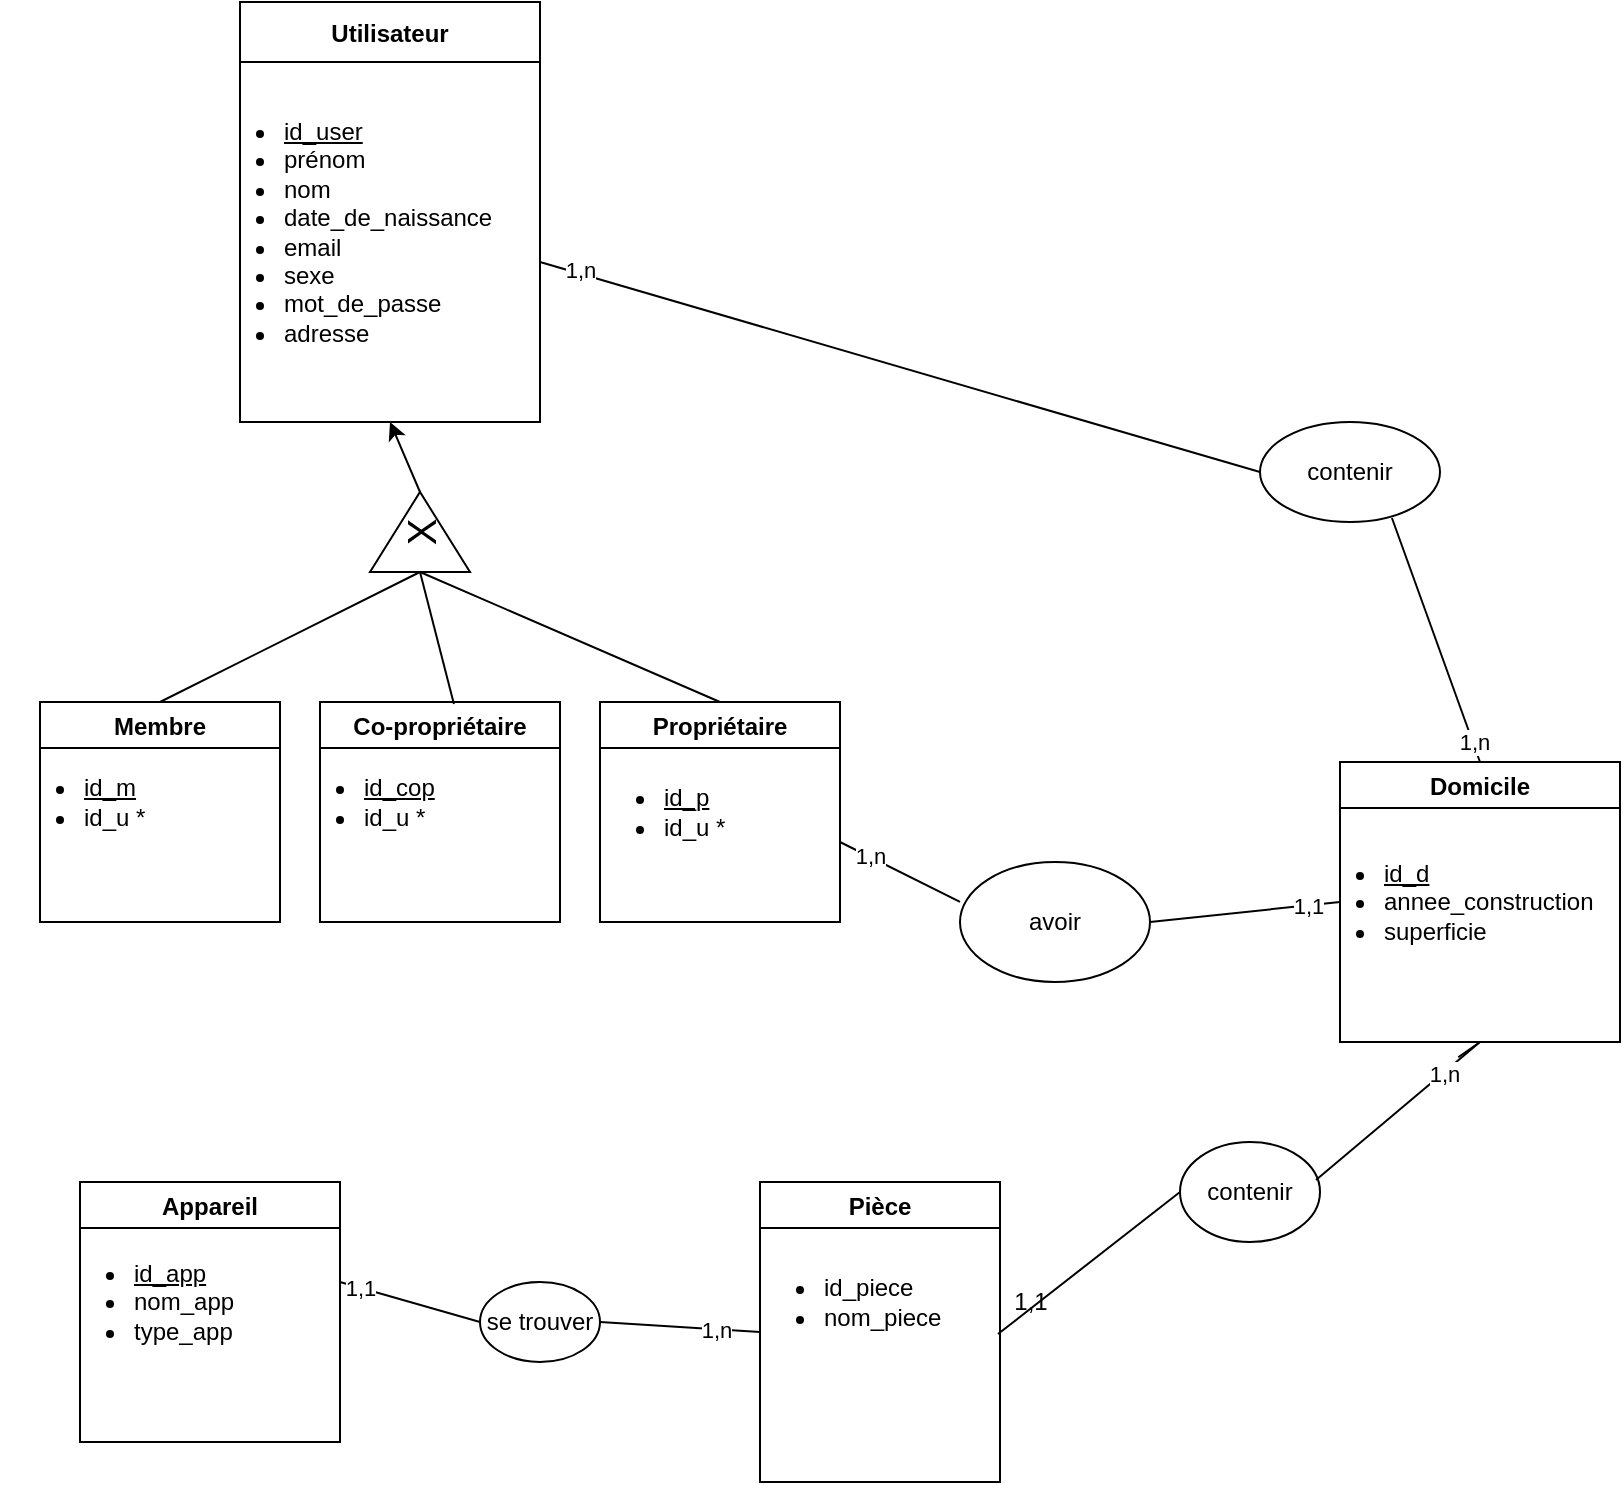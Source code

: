 <mxfile>
    <diagram id="aHZn5goXtWtn4jxX7lRZ" name="Page-1">
        <mxGraphModel dx="2220" dy="1578" grid="1" gridSize="10" guides="1" tooltips="1" connect="1" arrows="1" fold="1" page="1" pageScale="1" pageWidth="850" pageHeight="1100" math="0" shadow="0">
            <root>
                <mxCell id="0"/>
                <mxCell id="1" parent="0"/>
                <mxCell id="6" value="&lt;font style=&quot;font-size: 20px&quot;&gt;X&lt;/font&gt;" style="triangle;whiteSpace=wrap;html=1;rotation=-90;" parent="1" vertex="1">
                    <mxGeometry x="-670" y="140" width="40" height="50" as="geometry"/>
                </mxCell>
                <mxCell id="13" value="" style="endArrow=classic;html=1;fontSize=20;exitX=1;exitY=0.5;exitDx=0;exitDy=0;entryX=0.5;entryY=1;entryDx=0;entryDy=0;" parent="1" source="6" target="38" edge="1">
                    <mxGeometry width="50" height="50" relative="1" as="geometry">
                        <mxPoint x="-440" y="250" as="sourcePoint"/>
                        <mxPoint x="-600" y="90" as="targetPoint"/>
                    </mxGeometry>
                </mxCell>
                <mxCell id="17" value="se trouver" style="ellipse;whiteSpace=wrap;html=1;" parent="1" vertex="1">
                    <mxGeometry x="-620" y="540" width="60" height="40" as="geometry"/>
                </mxCell>
                <mxCell id="18" value="1,1" style="endArrow=none;html=1;entryX=0;entryY=0.5;entryDx=0;entryDy=0;" parent="1" target="17" edge="1">
                    <mxGeometry x="-0.714" width="50" height="50" relative="1" as="geometry">
                        <mxPoint x="-690" y="540" as="sourcePoint"/>
                        <mxPoint x="-410" y="350" as="targetPoint"/>
                        <mxPoint as="offset"/>
                    </mxGeometry>
                </mxCell>
                <mxCell id="19" value="" style="endArrow=none;html=1;exitX=1;exitY=0.5;exitDx=0;exitDy=0;entryX=0;entryY=0.5;entryDx=0;entryDy=0;" parent="1" source="17" target="45" edge="1">
                    <mxGeometry width="50" height="50" relative="1" as="geometry">
                        <mxPoint x="-460" y="400" as="sourcePoint"/>
                        <mxPoint x="-485" y="530" as="targetPoint"/>
                    </mxGeometry>
                </mxCell>
                <mxCell id="31" value="1,n" style="edgeLabel;html=1;align=center;verticalAlign=middle;resizable=0;points=[];" parent="19" vertex="1" connectable="0">
                    <mxGeometry x="0.446" relative="1" as="geometry">
                        <mxPoint as="offset"/>
                    </mxGeometry>
                </mxCell>
                <mxCell id="20" value="contenir" style="ellipse;whiteSpace=wrap;html=1;" parent="1" vertex="1">
                    <mxGeometry x="-270" y="470" width="70" height="50" as="geometry"/>
                </mxCell>
                <mxCell id="21" value="" style="endArrow=none;html=1;entryX=0;entryY=0.5;entryDx=0;entryDy=0;exitX=-0.033;exitY=1.3;exitDx=0;exitDy=0;exitPerimeter=0;" parent="1" source="34" target="20" edge="1">
                    <mxGeometry width="50" height="50" relative="1" as="geometry">
                        <mxPoint x="-350" y="550" as="sourcePoint"/>
                        <mxPoint x="-410" y="350" as="targetPoint"/>
                    </mxGeometry>
                </mxCell>
                <mxCell id="22" value="" style="endArrow=none;html=1;entryX=0.5;entryY=1;entryDx=0;entryDy=0;exitX=0.971;exitY=0.38;exitDx=0;exitDy=0;exitPerimeter=0;startArrow=none;" parent="1" target="43" edge="1">
                    <mxGeometry width="50" height="50" relative="1" as="geometry">
                        <mxPoint x="-130.87" y="427.6" as="sourcePoint"/>
                        <mxPoint x="-145.96" y="423" as="targetPoint"/>
                    </mxGeometry>
                </mxCell>
                <mxCell id="23" value="avoir" style="ellipse;whiteSpace=wrap;html=1;" parent="1" vertex="1">
                    <mxGeometry x="-380" y="330" width="95" height="60" as="geometry"/>
                </mxCell>
                <mxCell id="24" value="contenir" style="ellipse;whiteSpace=wrap;html=1;" parent="1" vertex="1">
                    <mxGeometry x="-230" y="110" width="90" height="50" as="geometry"/>
                </mxCell>
                <mxCell id="25" value="" style="endArrow=none;html=1;exitX=0;exitY=0.333;exitDx=0;exitDy=0;exitPerimeter=0;" parent="1" source="23" edge="1">
                    <mxGeometry width="50" height="50" relative="1" as="geometry">
                        <mxPoint x="-460" y="300" as="sourcePoint"/>
                        <mxPoint x="-440" y="320" as="targetPoint"/>
                    </mxGeometry>
                </mxCell>
                <mxCell id="32" value="1,n" style="edgeLabel;html=1;align=center;verticalAlign=middle;resizable=0;points=[];" parent="25" vertex="1" connectable="0">
                    <mxGeometry x="0.527" relative="1" as="geometry">
                        <mxPoint as="offset"/>
                    </mxGeometry>
                </mxCell>
                <mxCell id="26" value="" style="endArrow=none;html=1;entryX=0;entryY=0.5;entryDx=0;entryDy=0;exitX=1;exitY=0.5;exitDx=0;exitDy=0;" parent="1" source="23" target="43" edge="1">
                    <mxGeometry width="50" height="50" relative="1" as="geometry">
                        <mxPoint x="-460" y="300" as="sourcePoint"/>
                        <mxPoint x="-190.96" y="384" as="targetPoint"/>
                    </mxGeometry>
                </mxCell>
                <mxCell id="33" value="1,1" style="edgeLabel;html=1;align=center;verticalAlign=middle;resizable=0;points=[];" parent="26" vertex="1" connectable="0">
                    <mxGeometry x="0.659" relative="1" as="geometry">
                        <mxPoint as="offset"/>
                    </mxGeometry>
                </mxCell>
                <mxCell id="27" value="" style="endArrow=none;html=1;entryX=0;entryY=0.5;entryDx=0;entryDy=0;" parent="1" target="24" edge="1">
                    <mxGeometry width="50" height="50" relative="1" as="geometry">
                        <mxPoint x="-590" y="30" as="sourcePoint"/>
                        <mxPoint x="-410" y="250" as="targetPoint"/>
                    </mxGeometry>
                </mxCell>
                <mxCell id="36" value="1,n" style="edgeLabel;html=1;align=center;verticalAlign=middle;resizable=0;points=[];" parent="27" vertex="1" connectable="0">
                    <mxGeometry x="-0.897" y="2" relative="1" as="geometry">
                        <mxPoint as="offset"/>
                    </mxGeometry>
                </mxCell>
                <mxCell id="28" value="" style="endArrow=none;html=1;entryX=0.733;entryY=0.96;entryDx=0;entryDy=0;entryPerimeter=0;exitX=0.5;exitY=0;exitDx=0;exitDy=0;" parent="1" source="43" target="24" edge="1">
                    <mxGeometry width="50" height="50" relative="1" as="geometry">
                        <mxPoint x="-145.96" y="358.02" as="sourcePoint"/>
                        <mxPoint x="-410" y="250" as="targetPoint"/>
                    </mxGeometry>
                </mxCell>
                <mxCell id="37" value="1,n" style="edgeLabel;html=1;align=center;verticalAlign=middle;resizable=0;points=[];" parent="28" vertex="1" connectable="0">
                    <mxGeometry x="-0.84" relative="1" as="geometry">
                        <mxPoint as="offset"/>
                    </mxGeometry>
                </mxCell>
                <mxCell id="34" value="1,1" style="text;html=1;align=center;verticalAlign=middle;resizable=0;points=[];autosize=1;strokeColor=none;fillColor=none;" parent="1" vertex="1">
                    <mxGeometry x="-360" y="540" width="30" height="20" as="geometry"/>
                </mxCell>
                <mxCell id="38" value="Utilisateur" style="swimlane;startSize=30;" parent="1" vertex="1">
                    <mxGeometry x="-740" y="-100" width="150" height="210" as="geometry"/>
                </mxCell>
                <mxCell id="56" value="&lt;ul&gt;&lt;li&gt;&lt;u&gt;id_user&lt;/u&gt;&lt;/li&gt;&lt;li&gt;prénom&lt;/li&gt;&lt;li&gt;nom&lt;/li&gt;&lt;li&gt;date_de_naissance&lt;/li&gt;&lt;li&gt;email&lt;/li&gt;&lt;li&gt;sexe&lt;/li&gt;&lt;li&gt;mot_de_passe&lt;/li&gt;&lt;li&gt;adresse&lt;/li&gt;&lt;/ul&gt;" style="text;html=1;align=left;verticalAlign=middle;resizable=0;points=[];autosize=1;strokeColor=none;fillColor=none;" parent="38" vertex="1">
                    <mxGeometry x="-20" y="20" width="160" height="190" as="geometry"/>
                </mxCell>
                <mxCell id="39" value="Membre" style="swimlane;" parent="1" vertex="1">
                    <mxGeometry x="-840" y="250" width="120" height="110" as="geometry"/>
                </mxCell>
                <mxCell id="57" value="&lt;ul&gt;&lt;li&gt;&lt;u&gt;id_m&lt;/u&gt;&lt;/li&gt;&lt;li&gt;id_u *&lt;/li&gt;&lt;/ul&gt;" style="text;html=1;align=left;verticalAlign=middle;resizable=0;points=[];autosize=1;strokeColor=none;fillColor=none;" parent="39" vertex="1">
                    <mxGeometry x="-20" y="15" width="90" height="70" as="geometry"/>
                </mxCell>
                <mxCell id="40" value="Co-propriétaire" style="swimlane;" parent="1" vertex="1">
                    <mxGeometry x="-700" y="250" width="120" height="110" as="geometry"/>
                </mxCell>
                <mxCell id="58" value="&lt;ul&gt;&lt;li&gt;&lt;u&gt;id_cop&lt;/u&gt;&lt;/li&gt;&lt;li&gt;id_u *&lt;/li&gt;&lt;/ul&gt;" style="text;html=1;align=left;verticalAlign=middle;resizable=0;points=[];autosize=1;strokeColor=none;fillColor=none;" parent="40" vertex="1">
                    <mxGeometry x="-20" y="15" width="90" height="70" as="geometry"/>
                </mxCell>
                <mxCell id="41" value="Propriétaire" style="swimlane;" parent="1" vertex="1">
                    <mxGeometry x="-560" y="250" width="120" height="110" as="geometry"/>
                </mxCell>
                <mxCell id="59" value="&lt;ul&gt;&lt;li&gt;&lt;u&gt;id_p&lt;/u&gt;&lt;/li&gt;&lt;li&gt;id_u *&lt;/li&gt;&lt;/ul&gt;" style="text;html=1;align=left;verticalAlign=middle;resizable=0;points=[];autosize=1;strokeColor=none;fillColor=none;" parent="41" vertex="1">
                    <mxGeometry x="-10" y="20" width="90" height="70" as="geometry"/>
                </mxCell>
                <mxCell id="43" value="Domicile" style="swimlane;" parent="1" vertex="1">
                    <mxGeometry x="-190" y="280" width="140" height="140" as="geometry"/>
                </mxCell>
                <mxCell id="60" value="&lt;ul&gt;&lt;li&gt;&lt;u&gt;id_d&lt;/u&gt;&lt;/li&gt;&lt;li&gt;annee_construction&lt;/li&gt;&lt;li&gt;superficie&lt;/li&gt;&lt;/ul&gt;" style="text;html=1;align=left;verticalAlign=middle;resizable=0;points=[];autosize=1;strokeColor=none;fillColor=none;" parent="43" vertex="1">
                    <mxGeometry x="-20" y="25" width="160" height="90" as="geometry"/>
                </mxCell>
                <mxCell id="45" value="Pièce" style="swimlane;" parent="1" vertex="1">
                    <mxGeometry x="-480" y="490" width="120" height="150" as="geometry">
                        <mxRectangle x="-480" y="490" width="60" height="23" as="alternateBounds"/>
                    </mxGeometry>
                </mxCell>
                <mxCell id="61" value="&lt;ul&gt;&lt;li&gt;id_piece&lt;/li&gt;&lt;li&gt;nom_piece&lt;/li&gt;&lt;/ul&gt;" style="text;html=1;align=left;verticalAlign=middle;resizable=0;points=[];autosize=1;strokeColor=none;fillColor=none;" parent="45" vertex="1">
                    <mxGeometry x="-10" y="25" width="110" height="70" as="geometry"/>
                </mxCell>
                <mxCell id="46" value="Appareil" style="swimlane;" parent="1" vertex="1">
                    <mxGeometry x="-820" y="490" width="130" height="130" as="geometry"/>
                </mxCell>
                <mxCell id="48" value="" style="endArrow=none;html=1;entryX=0;entryY=0.5;entryDx=0;entryDy=0;exitX=0.5;exitY=0;exitDx=0;exitDy=0;" parent="1" source="41" target="6" edge="1">
                    <mxGeometry width="50" height="50" relative="1" as="geometry">
                        <mxPoint x="-450" y="360" as="sourcePoint"/>
                        <mxPoint x="-400" y="310" as="targetPoint"/>
                    </mxGeometry>
                </mxCell>
                <mxCell id="49" value="" style="endArrow=none;html=1;entryX=0;entryY=0.5;entryDx=0;entryDy=0;exitX=0.558;exitY=0.009;exitDx=0;exitDy=0;exitPerimeter=0;" parent="1" source="40" target="6" edge="1">
                    <mxGeometry width="50" height="50" relative="1" as="geometry">
                        <mxPoint x="-450" y="360" as="sourcePoint"/>
                        <mxPoint x="-400" y="310" as="targetPoint"/>
                    </mxGeometry>
                </mxCell>
                <mxCell id="50" value="" style="endArrow=none;html=1;entryX=0;entryY=0.5;entryDx=0;entryDy=0;exitX=0.5;exitY=0;exitDx=0;exitDy=0;" parent="1" source="39" target="6" edge="1">
                    <mxGeometry width="50" height="50" relative="1" as="geometry">
                        <mxPoint x="-450" y="360" as="sourcePoint"/>
                        <mxPoint x="-400" y="310" as="targetPoint"/>
                    </mxGeometry>
                </mxCell>
                <mxCell id="51" value="" style="endArrow=none;html=1;entryX=0.5;entryY=1;entryDx=0;entryDy=0;exitX=0.971;exitY=0.38;exitDx=0;exitDy=0;exitPerimeter=0;" parent="1" source="20" target="43" edge="1">
                    <mxGeometry width="50" height="50" relative="1" as="geometry">
                        <mxPoint x="-202.03" y="489" as="sourcePoint"/>
                        <mxPoint x="-145" y="440" as="targetPoint"/>
                    </mxGeometry>
                </mxCell>
                <mxCell id="52" value="1,n" style="edgeLabel;html=1;align=center;verticalAlign=middle;resizable=0;points=[];" parent="51" vertex="1" connectable="0">
                    <mxGeometry x="0.559" relative="1" as="geometry">
                        <mxPoint as="offset"/>
                    </mxGeometry>
                </mxCell>
                <mxCell id="62" value="&lt;ul&gt;&lt;li&gt;&lt;u&gt;id_app&lt;/u&gt;&lt;/li&gt;&lt;li&gt;nom_app&lt;/li&gt;&lt;li&gt;type_app&lt;/li&gt;&lt;/ul&gt;" style="text;html=1;align=left;verticalAlign=middle;resizable=0;points=[];autosize=1;strokeColor=none;fillColor=none;" parent="1" vertex="1">
                    <mxGeometry x="-835" y="505" width="110" height="90" as="geometry"/>
                </mxCell>
            </root>
        </mxGraphModel>
    </diagram>
</mxfile>